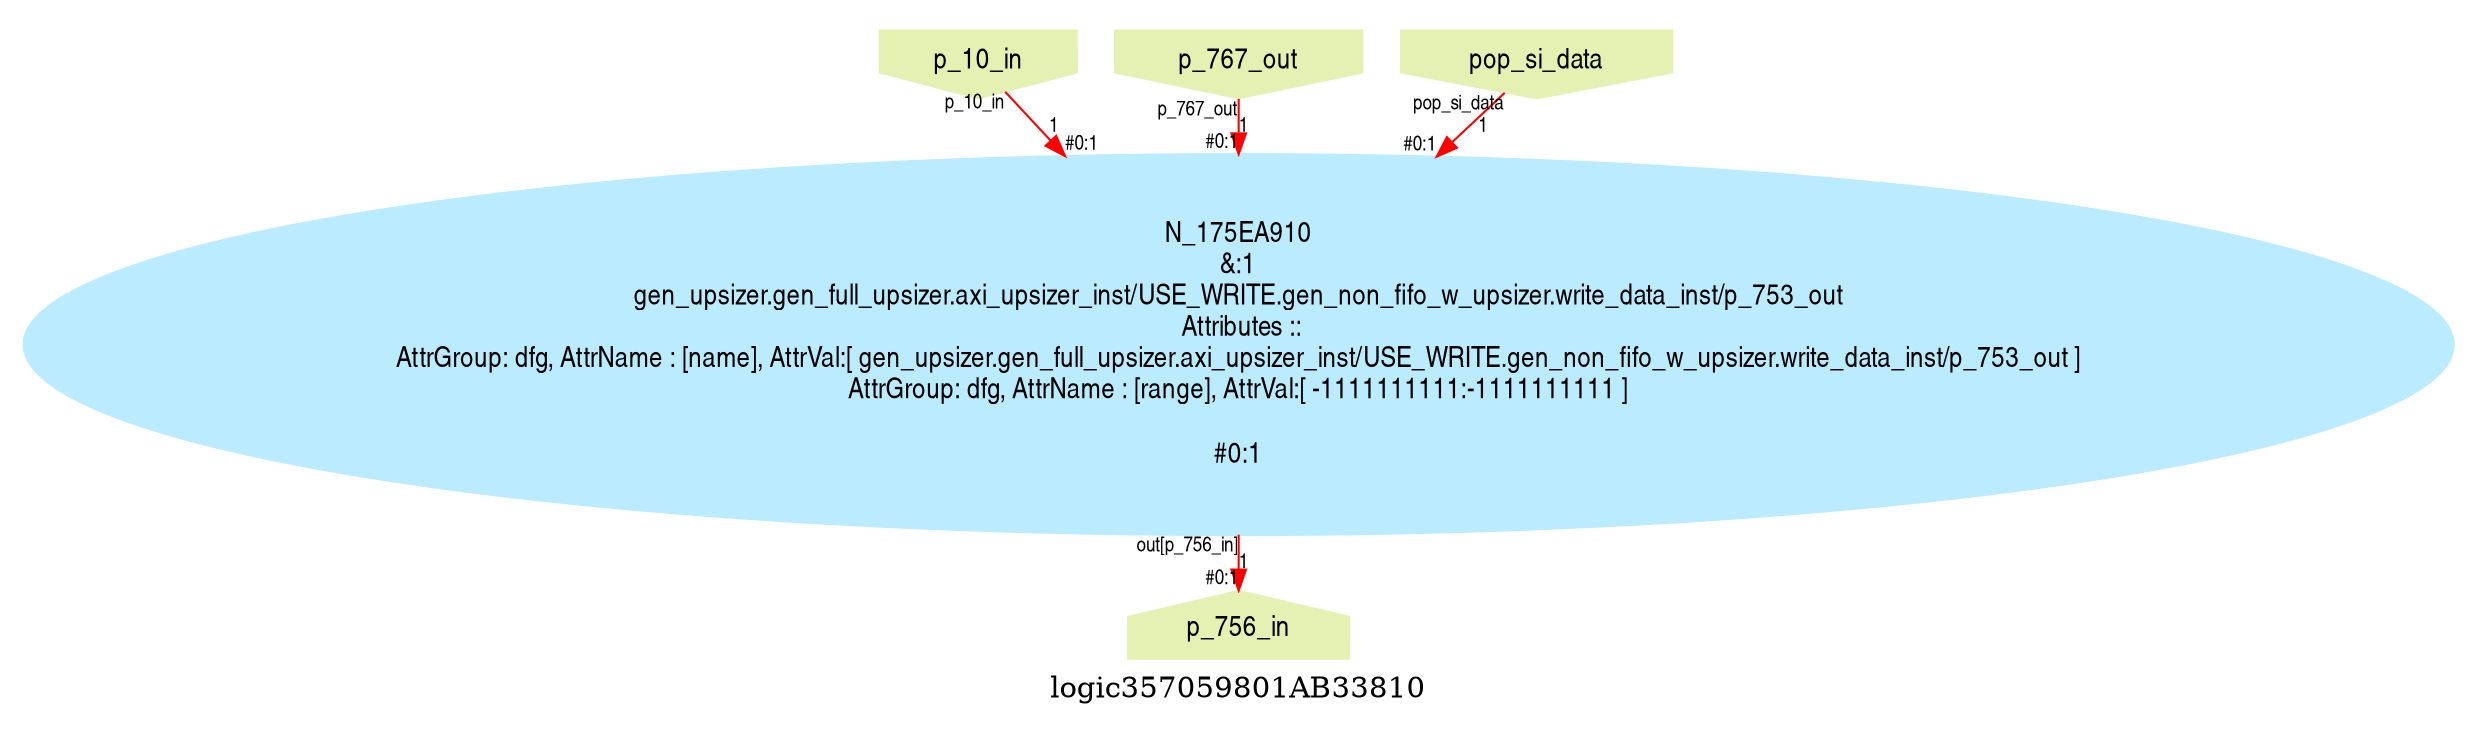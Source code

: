 digraph logic357059801AB33810 {
graph [label="logic357059801AB33810", margin="0.1,0.1", size="100,100", ranksep=0.1, splines=true];
node [style=filled, color="#ffee80", fontname=helveticanarrow];
edge [color="#ff0000", fontsize=10, fontname=helveticanarrow];
{ rank = source;logic357059801AB33810_p_10_in [label="p_10_in", shape=invhouse, color="#e4f1b2"];
logic357059801AB33810_p_767_out [label="p_767_out", shape=invhouse, color="#e4f1b2"];
logic357059801AB33810_pop_si_data [label="pop_si_data", shape=invhouse, color="#e4f1b2"];
}
{ rank = sink;logic357059801AB33810_p_756_in [label="p_756_in", shape=house, color="#e4f1b2"];
}
N_175EA910 [label="N_175EA910\n&:1\ngen_upsizer.gen_full_upsizer.axi_upsizer_inst/USE_WRITE.gen_non_fifo_w_upsizer.write_data_inst/p_753_out\n Attributes ::\nAttrGroup: dfg, AttrName : [name], AttrVal:[ gen_upsizer.gen_full_upsizer.axi_upsizer_inst/USE_WRITE.gen_non_fifo_w_upsizer.write_data_inst/p_753_out ]\nAttrGroup: dfg, AttrName : [range], AttrVal:[ -1111111111:-1111111111 ]\n\n#0:1\n", color="#bbebff"];
logic357059801AB33810_p_10_in -> N_175EA910 [label="1", taillabel=<p_10_in>, headlabel=<P_5D5CAC0>, headlabel=<#0:1>];
logic357059801AB33810_p_767_out -> N_175EA910 [label="1", taillabel=<p_767_out>, headlabel=<B>, headlabel=<#0:1>];
logic357059801AB33810_pop_si_data -> N_175EA910 [label="1", taillabel=<pop_si_data>, headlabel=<A>, headlabel=<#0:1>];
N_175EA910 -> logic357059801AB33810_p_756_in [label="1", taillabel=<out[p_756_in]>, headlabel=<p_756_in>, headlabel=<#0:1>];
}
